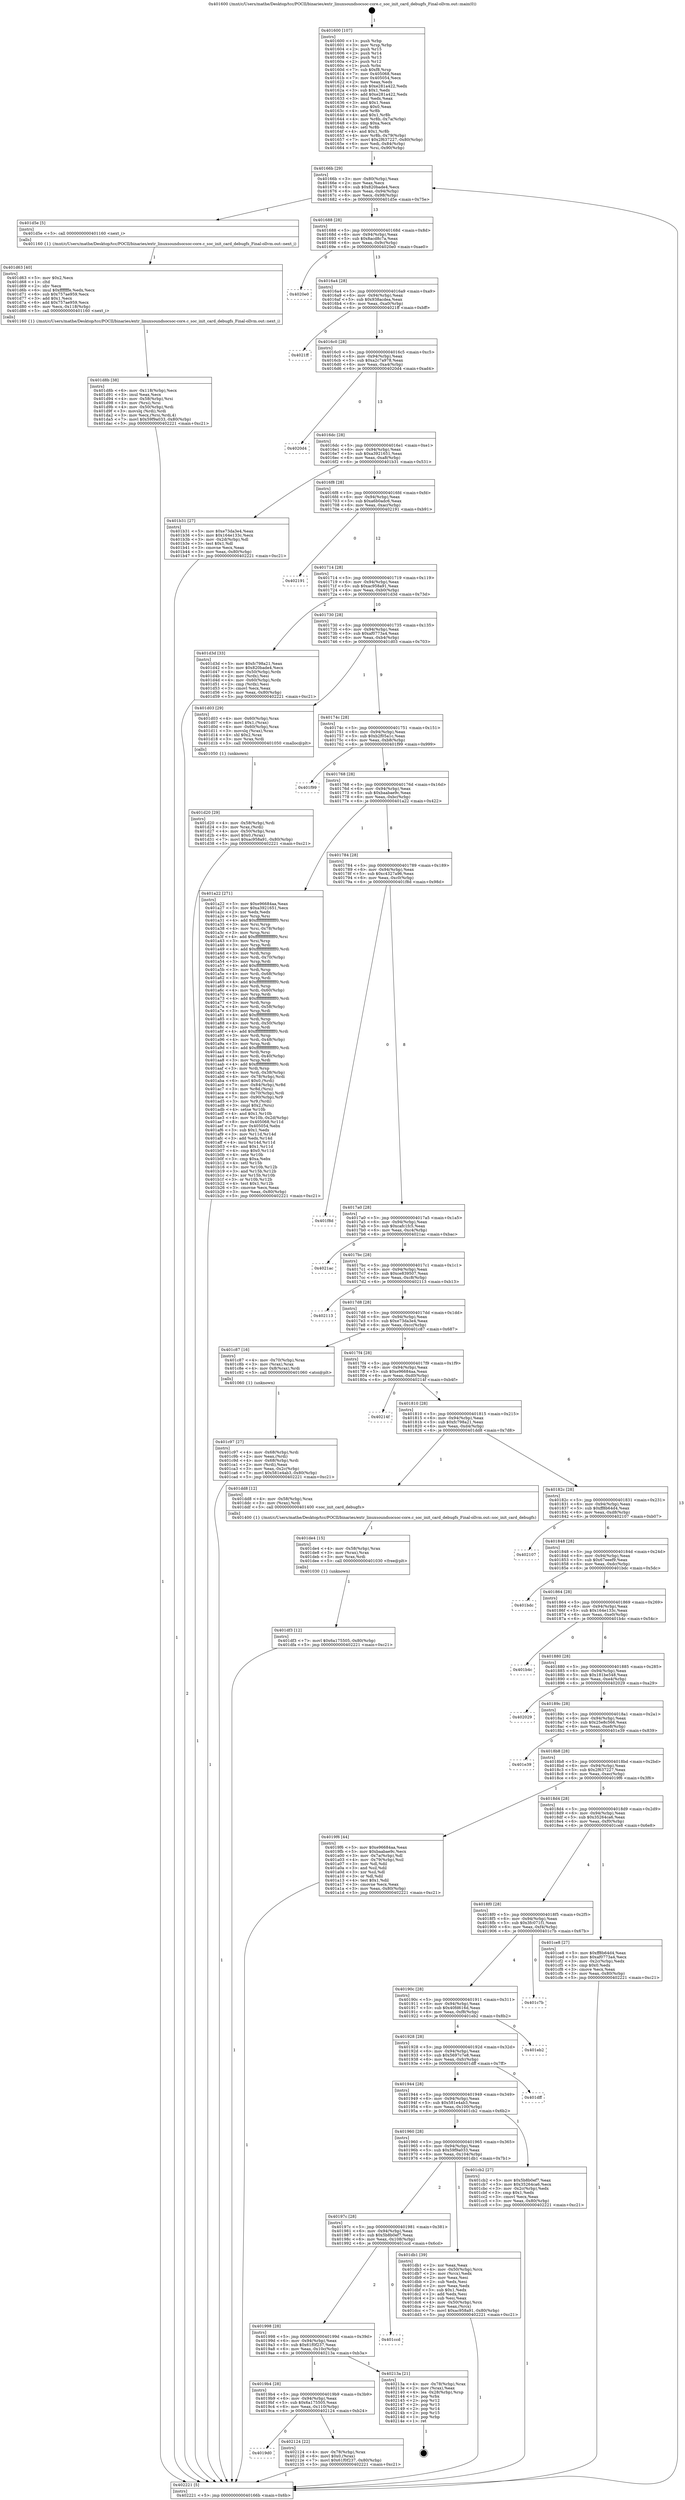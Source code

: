 digraph "0x401600" {
  label = "0x401600 (/mnt/c/Users/mathe/Desktop/tcc/POCII/binaries/extr_linuxsoundsocsoc-core.c_soc_init_card_debugfs_Final-ollvm.out::main(0))"
  labelloc = "t"
  node[shape=record]

  Entry [label="",width=0.3,height=0.3,shape=circle,fillcolor=black,style=filled]
  "0x40166b" [label="{
     0x40166b [29]\l
     | [instrs]\l
     &nbsp;&nbsp;0x40166b \<+3\>: mov -0x80(%rbp),%eax\l
     &nbsp;&nbsp;0x40166e \<+2\>: mov %eax,%ecx\l
     &nbsp;&nbsp;0x401670 \<+6\>: sub $0x820bade4,%ecx\l
     &nbsp;&nbsp;0x401676 \<+6\>: mov %eax,-0x94(%rbp)\l
     &nbsp;&nbsp;0x40167c \<+6\>: mov %ecx,-0x98(%rbp)\l
     &nbsp;&nbsp;0x401682 \<+6\>: je 0000000000401d5e \<main+0x75e\>\l
  }"]
  "0x401d5e" [label="{
     0x401d5e [5]\l
     | [instrs]\l
     &nbsp;&nbsp;0x401d5e \<+5\>: call 0000000000401160 \<next_i\>\l
     | [calls]\l
     &nbsp;&nbsp;0x401160 \{1\} (/mnt/c/Users/mathe/Desktop/tcc/POCII/binaries/extr_linuxsoundsocsoc-core.c_soc_init_card_debugfs_Final-ollvm.out::next_i)\l
  }"]
  "0x401688" [label="{
     0x401688 [28]\l
     | [instrs]\l
     &nbsp;&nbsp;0x401688 \<+5\>: jmp 000000000040168d \<main+0x8d\>\l
     &nbsp;&nbsp;0x40168d \<+6\>: mov -0x94(%rbp),%eax\l
     &nbsp;&nbsp;0x401693 \<+5\>: sub $0x8acd8c7a,%eax\l
     &nbsp;&nbsp;0x401698 \<+6\>: mov %eax,-0x9c(%rbp)\l
     &nbsp;&nbsp;0x40169e \<+6\>: je 00000000004020e0 \<main+0xae0\>\l
  }"]
  Exit [label="",width=0.3,height=0.3,shape=circle,fillcolor=black,style=filled,peripheries=2]
  "0x4020e0" [label="{
     0x4020e0\l
  }", style=dashed]
  "0x4016a4" [label="{
     0x4016a4 [28]\l
     | [instrs]\l
     &nbsp;&nbsp;0x4016a4 \<+5\>: jmp 00000000004016a9 \<main+0xa9\>\l
     &nbsp;&nbsp;0x4016a9 \<+6\>: mov -0x94(%rbp),%eax\l
     &nbsp;&nbsp;0x4016af \<+5\>: sub $0x938acdea,%eax\l
     &nbsp;&nbsp;0x4016b4 \<+6\>: mov %eax,-0xa0(%rbp)\l
     &nbsp;&nbsp;0x4016ba \<+6\>: je 00000000004021ff \<main+0xbff\>\l
  }"]
  "0x4019d0" [label="{
     0x4019d0\l
  }", style=dashed]
  "0x4021ff" [label="{
     0x4021ff\l
  }", style=dashed]
  "0x4016c0" [label="{
     0x4016c0 [28]\l
     | [instrs]\l
     &nbsp;&nbsp;0x4016c0 \<+5\>: jmp 00000000004016c5 \<main+0xc5\>\l
     &nbsp;&nbsp;0x4016c5 \<+6\>: mov -0x94(%rbp),%eax\l
     &nbsp;&nbsp;0x4016cb \<+5\>: sub $0xa2c7a978,%eax\l
     &nbsp;&nbsp;0x4016d0 \<+6\>: mov %eax,-0xa4(%rbp)\l
     &nbsp;&nbsp;0x4016d6 \<+6\>: je 00000000004020d4 \<main+0xad4\>\l
  }"]
  "0x402124" [label="{
     0x402124 [22]\l
     | [instrs]\l
     &nbsp;&nbsp;0x402124 \<+4\>: mov -0x78(%rbp),%rax\l
     &nbsp;&nbsp;0x402128 \<+6\>: movl $0x0,(%rax)\l
     &nbsp;&nbsp;0x40212e \<+7\>: movl $0x61f0f237,-0x80(%rbp)\l
     &nbsp;&nbsp;0x402135 \<+5\>: jmp 0000000000402221 \<main+0xc21\>\l
  }"]
  "0x4020d4" [label="{
     0x4020d4\l
  }", style=dashed]
  "0x4016dc" [label="{
     0x4016dc [28]\l
     | [instrs]\l
     &nbsp;&nbsp;0x4016dc \<+5\>: jmp 00000000004016e1 \<main+0xe1\>\l
     &nbsp;&nbsp;0x4016e1 \<+6\>: mov -0x94(%rbp),%eax\l
     &nbsp;&nbsp;0x4016e7 \<+5\>: sub $0xa3921651,%eax\l
     &nbsp;&nbsp;0x4016ec \<+6\>: mov %eax,-0xa8(%rbp)\l
     &nbsp;&nbsp;0x4016f2 \<+6\>: je 0000000000401b31 \<main+0x531\>\l
  }"]
  "0x4019b4" [label="{
     0x4019b4 [28]\l
     | [instrs]\l
     &nbsp;&nbsp;0x4019b4 \<+5\>: jmp 00000000004019b9 \<main+0x3b9\>\l
     &nbsp;&nbsp;0x4019b9 \<+6\>: mov -0x94(%rbp),%eax\l
     &nbsp;&nbsp;0x4019bf \<+5\>: sub $0x6a175505,%eax\l
     &nbsp;&nbsp;0x4019c4 \<+6\>: mov %eax,-0x110(%rbp)\l
     &nbsp;&nbsp;0x4019ca \<+6\>: je 0000000000402124 \<main+0xb24\>\l
  }"]
  "0x401b31" [label="{
     0x401b31 [27]\l
     | [instrs]\l
     &nbsp;&nbsp;0x401b31 \<+5\>: mov $0xe73da3e4,%eax\l
     &nbsp;&nbsp;0x401b36 \<+5\>: mov $0x164e133c,%ecx\l
     &nbsp;&nbsp;0x401b3b \<+3\>: mov -0x2d(%rbp),%dl\l
     &nbsp;&nbsp;0x401b3e \<+3\>: test $0x1,%dl\l
     &nbsp;&nbsp;0x401b41 \<+3\>: cmovne %ecx,%eax\l
     &nbsp;&nbsp;0x401b44 \<+3\>: mov %eax,-0x80(%rbp)\l
     &nbsp;&nbsp;0x401b47 \<+5\>: jmp 0000000000402221 \<main+0xc21\>\l
  }"]
  "0x4016f8" [label="{
     0x4016f8 [28]\l
     | [instrs]\l
     &nbsp;&nbsp;0x4016f8 \<+5\>: jmp 00000000004016fd \<main+0xfd\>\l
     &nbsp;&nbsp;0x4016fd \<+6\>: mov -0x94(%rbp),%eax\l
     &nbsp;&nbsp;0x401703 \<+5\>: sub $0xa6b0adc6,%eax\l
     &nbsp;&nbsp;0x401708 \<+6\>: mov %eax,-0xac(%rbp)\l
     &nbsp;&nbsp;0x40170e \<+6\>: je 0000000000402191 \<main+0xb91\>\l
  }"]
  "0x40213a" [label="{
     0x40213a [21]\l
     | [instrs]\l
     &nbsp;&nbsp;0x40213a \<+4\>: mov -0x78(%rbp),%rax\l
     &nbsp;&nbsp;0x40213e \<+2\>: mov (%rax),%eax\l
     &nbsp;&nbsp;0x402140 \<+4\>: lea -0x28(%rbp),%rsp\l
     &nbsp;&nbsp;0x402144 \<+1\>: pop %rbx\l
     &nbsp;&nbsp;0x402145 \<+2\>: pop %r12\l
     &nbsp;&nbsp;0x402147 \<+2\>: pop %r13\l
     &nbsp;&nbsp;0x402149 \<+2\>: pop %r14\l
     &nbsp;&nbsp;0x40214b \<+2\>: pop %r15\l
     &nbsp;&nbsp;0x40214d \<+1\>: pop %rbp\l
     &nbsp;&nbsp;0x40214e \<+1\>: ret\l
  }"]
  "0x402191" [label="{
     0x402191\l
  }", style=dashed]
  "0x401714" [label="{
     0x401714 [28]\l
     | [instrs]\l
     &nbsp;&nbsp;0x401714 \<+5\>: jmp 0000000000401719 \<main+0x119\>\l
     &nbsp;&nbsp;0x401719 \<+6\>: mov -0x94(%rbp),%eax\l
     &nbsp;&nbsp;0x40171f \<+5\>: sub $0xac958a91,%eax\l
     &nbsp;&nbsp;0x401724 \<+6\>: mov %eax,-0xb0(%rbp)\l
     &nbsp;&nbsp;0x40172a \<+6\>: je 0000000000401d3d \<main+0x73d\>\l
  }"]
  "0x401998" [label="{
     0x401998 [28]\l
     | [instrs]\l
     &nbsp;&nbsp;0x401998 \<+5\>: jmp 000000000040199d \<main+0x39d\>\l
     &nbsp;&nbsp;0x40199d \<+6\>: mov -0x94(%rbp),%eax\l
     &nbsp;&nbsp;0x4019a3 \<+5\>: sub $0x61f0f237,%eax\l
     &nbsp;&nbsp;0x4019a8 \<+6\>: mov %eax,-0x10c(%rbp)\l
     &nbsp;&nbsp;0x4019ae \<+6\>: je 000000000040213a \<main+0xb3a\>\l
  }"]
  "0x401d3d" [label="{
     0x401d3d [33]\l
     | [instrs]\l
     &nbsp;&nbsp;0x401d3d \<+5\>: mov $0xfc798a21,%eax\l
     &nbsp;&nbsp;0x401d42 \<+5\>: mov $0x820bade4,%ecx\l
     &nbsp;&nbsp;0x401d47 \<+4\>: mov -0x50(%rbp),%rdx\l
     &nbsp;&nbsp;0x401d4b \<+2\>: mov (%rdx),%esi\l
     &nbsp;&nbsp;0x401d4d \<+4\>: mov -0x60(%rbp),%rdx\l
     &nbsp;&nbsp;0x401d51 \<+2\>: cmp (%rdx),%esi\l
     &nbsp;&nbsp;0x401d53 \<+3\>: cmovl %ecx,%eax\l
     &nbsp;&nbsp;0x401d56 \<+3\>: mov %eax,-0x80(%rbp)\l
     &nbsp;&nbsp;0x401d59 \<+5\>: jmp 0000000000402221 \<main+0xc21\>\l
  }"]
  "0x401730" [label="{
     0x401730 [28]\l
     | [instrs]\l
     &nbsp;&nbsp;0x401730 \<+5\>: jmp 0000000000401735 \<main+0x135\>\l
     &nbsp;&nbsp;0x401735 \<+6\>: mov -0x94(%rbp),%eax\l
     &nbsp;&nbsp;0x40173b \<+5\>: sub $0xaf0773a4,%eax\l
     &nbsp;&nbsp;0x401740 \<+6\>: mov %eax,-0xb4(%rbp)\l
     &nbsp;&nbsp;0x401746 \<+6\>: je 0000000000401d03 \<main+0x703\>\l
  }"]
  "0x401ccd" [label="{
     0x401ccd\l
  }", style=dashed]
  "0x401d03" [label="{
     0x401d03 [29]\l
     | [instrs]\l
     &nbsp;&nbsp;0x401d03 \<+4\>: mov -0x60(%rbp),%rax\l
     &nbsp;&nbsp;0x401d07 \<+6\>: movl $0x1,(%rax)\l
     &nbsp;&nbsp;0x401d0d \<+4\>: mov -0x60(%rbp),%rax\l
     &nbsp;&nbsp;0x401d11 \<+3\>: movslq (%rax),%rax\l
     &nbsp;&nbsp;0x401d14 \<+4\>: shl $0x2,%rax\l
     &nbsp;&nbsp;0x401d18 \<+3\>: mov %rax,%rdi\l
     &nbsp;&nbsp;0x401d1b \<+5\>: call 0000000000401050 \<malloc@plt\>\l
     | [calls]\l
     &nbsp;&nbsp;0x401050 \{1\} (unknown)\l
  }"]
  "0x40174c" [label="{
     0x40174c [28]\l
     | [instrs]\l
     &nbsp;&nbsp;0x40174c \<+5\>: jmp 0000000000401751 \<main+0x151\>\l
     &nbsp;&nbsp;0x401751 \<+6\>: mov -0x94(%rbp),%eax\l
     &nbsp;&nbsp;0x401757 \<+5\>: sub $0xb2f05a1c,%eax\l
     &nbsp;&nbsp;0x40175c \<+6\>: mov %eax,-0xb8(%rbp)\l
     &nbsp;&nbsp;0x401762 \<+6\>: je 0000000000401f99 \<main+0x999\>\l
  }"]
  "0x401df3" [label="{
     0x401df3 [12]\l
     | [instrs]\l
     &nbsp;&nbsp;0x401df3 \<+7\>: movl $0x6a175505,-0x80(%rbp)\l
     &nbsp;&nbsp;0x401dfa \<+5\>: jmp 0000000000402221 \<main+0xc21\>\l
  }"]
  "0x401f99" [label="{
     0x401f99\l
  }", style=dashed]
  "0x401768" [label="{
     0x401768 [28]\l
     | [instrs]\l
     &nbsp;&nbsp;0x401768 \<+5\>: jmp 000000000040176d \<main+0x16d\>\l
     &nbsp;&nbsp;0x40176d \<+6\>: mov -0x94(%rbp),%eax\l
     &nbsp;&nbsp;0x401773 \<+5\>: sub $0xbaabae9c,%eax\l
     &nbsp;&nbsp;0x401778 \<+6\>: mov %eax,-0xbc(%rbp)\l
     &nbsp;&nbsp;0x40177e \<+6\>: je 0000000000401a22 \<main+0x422\>\l
  }"]
  "0x401de4" [label="{
     0x401de4 [15]\l
     | [instrs]\l
     &nbsp;&nbsp;0x401de4 \<+4\>: mov -0x58(%rbp),%rax\l
     &nbsp;&nbsp;0x401de8 \<+3\>: mov (%rax),%rax\l
     &nbsp;&nbsp;0x401deb \<+3\>: mov %rax,%rdi\l
     &nbsp;&nbsp;0x401dee \<+5\>: call 0000000000401030 \<free@plt\>\l
     | [calls]\l
     &nbsp;&nbsp;0x401030 \{1\} (unknown)\l
  }"]
  "0x401a22" [label="{
     0x401a22 [271]\l
     | [instrs]\l
     &nbsp;&nbsp;0x401a22 \<+5\>: mov $0xe96684aa,%eax\l
     &nbsp;&nbsp;0x401a27 \<+5\>: mov $0xa3921651,%ecx\l
     &nbsp;&nbsp;0x401a2c \<+2\>: xor %edx,%edx\l
     &nbsp;&nbsp;0x401a2e \<+3\>: mov %rsp,%rsi\l
     &nbsp;&nbsp;0x401a31 \<+4\>: add $0xfffffffffffffff0,%rsi\l
     &nbsp;&nbsp;0x401a35 \<+3\>: mov %rsi,%rsp\l
     &nbsp;&nbsp;0x401a38 \<+4\>: mov %rsi,-0x78(%rbp)\l
     &nbsp;&nbsp;0x401a3c \<+3\>: mov %rsp,%rsi\l
     &nbsp;&nbsp;0x401a3f \<+4\>: add $0xfffffffffffffff0,%rsi\l
     &nbsp;&nbsp;0x401a43 \<+3\>: mov %rsi,%rsp\l
     &nbsp;&nbsp;0x401a46 \<+3\>: mov %rsp,%rdi\l
     &nbsp;&nbsp;0x401a49 \<+4\>: add $0xfffffffffffffff0,%rdi\l
     &nbsp;&nbsp;0x401a4d \<+3\>: mov %rdi,%rsp\l
     &nbsp;&nbsp;0x401a50 \<+4\>: mov %rdi,-0x70(%rbp)\l
     &nbsp;&nbsp;0x401a54 \<+3\>: mov %rsp,%rdi\l
     &nbsp;&nbsp;0x401a57 \<+4\>: add $0xfffffffffffffff0,%rdi\l
     &nbsp;&nbsp;0x401a5b \<+3\>: mov %rdi,%rsp\l
     &nbsp;&nbsp;0x401a5e \<+4\>: mov %rdi,-0x68(%rbp)\l
     &nbsp;&nbsp;0x401a62 \<+3\>: mov %rsp,%rdi\l
     &nbsp;&nbsp;0x401a65 \<+4\>: add $0xfffffffffffffff0,%rdi\l
     &nbsp;&nbsp;0x401a69 \<+3\>: mov %rdi,%rsp\l
     &nbsp;&nbsp;0x401a6c \<+4\>: mov %rdi,-0x60(%rbp)\l
     &nbsp;&nbsp;0x401a70 \<+3\>: mov %rsp,%rdi\l
     &nbsp;&nbsp;0x401a73 \<+4\>: add $0xfffffffffffffff0,%rdi\l
     &nbsp;&nbsp;0x401a77 \<+3\>: mov %rdi,%rsp\l
     &nbsp;&nbsp;0x401a7a \<+4\>: mov %rdi,-0x58(%rbp)\l
     &nbsp;&nbsp;0x401a7e \<+3\>: mov %rsp,%rdi\l
     &nbsp;&nbsp;0x401a81 \<+4\>: add $0xfffffffffffffff0,%rdi\l
     &nbsp;&nbsp;0x401a85 \<+3\>: mov %rdi,%rsp\l
     &nbsp;&nbsp;0x401a88 \<+4\>: mov %rdi,-0x50(%rbp)\l
     &nbsp;&nbsp;0x401a8c \<+3\>: mov %rsp,%rdi\l
     &nbsp;&nbsp;0x401a8f \<+4\>: add $0xfffffffffffffff0,%rdi\l
     &nbsp;&nbsp;0x401a93 \<+3\>: mov %rdi,%rsp\l
     &nbsp;&nbsp;0x401a96 \<+4\>: mov %rdi,-0x48(%rbp)\l
     &nbsp;&nbsp;0x401a9a \<+3\>: mov %rsp,%rdi\l
     &nbsp;&nbsp;0x401a9d \<+4\>: add $0xfffffffffffffff0,%rdi\l
     &nbsp;&nbsp;0x401aa1 \<+3\>: mov %rdi,%rsp\l
     &nbsp;&nbsp;0x401aa4 \<+4\>: mov %rdi,-0x40(%rbp)\l
     &nbsp;&nbsp;0x401aa8 \<+3\>: mov %rsp,%rdi\l
     &nbsp;&nbsp;0x401aab \<+4\>: add $0xfffffffffffffff0,%rdi\l
     &nbsp;&nbsp;0x401aaf \<+3\>: mov %rdi,%rsp\l
     &nbsp;&nbsp;0x401ab2 \<+4\>: mov %rdi,-0x38(%rbp)\l
     &nbsp;&nbsp;0x401ab6 \<+4\>: mov -0x78(%rbp),%rdi\l
     &nbsp;&nbsp;0x401aba \<+6\>: movl $0x0,(%rdi)\l
     &nbsp;&nbsp;0x401ac0 \<+7\>: mov -0x84(%rbp),%r8d\l
     &nbsp;&nbsp;0x401ac7 \<+3\>: mov %r8d,(%rsi)\l
     &nbsp;&nbsp;0x401aca \<+4\>: mov -0x70(%rbp),%rdi\l
     &nbsp;&nbsp;0x401ace \<+7\>: mov -0x90(%rbp),%r9\l
     &nbsp;&nbsp;0x401ad5 \<+3\>: mov %r9,(%rdi)\l
     &nbsp;&nbsp;0x401ad8 \<+3\>: cmpl $0x2,(%rsi)\l
     &nbsp;&nbsp;0x401adb \<+4\>: setne %r10b\l
     &nbsp;&nbsp;0x401adf \<+4\>: and $0x1,%r10b\l
     &nbsp;&nbsp;0x401ae3 \<+4\>: mov %r10b,-0x2d(%rbp)\l
     &nbsp;&nbsp;0x401ae7 \<+8\>: mov 0x405068,%r11d\l
     &nbsp;&nbsp;0x401aef \<+7\>: mov 0x405054,%ebx\l
     &nbsp;&nbsp;0x401af6 \<+3\>: sub $0x1,%edx\l
     &nbsp;&nbsp;0x401af9 \<+3\>: mov %r11d,%r14d\l
     &nbsp;&nbsp;0x401afc \<+3\>: add %edx,%r14d\l
     &nbsp;&nbsp;0x401aff \<+4\>: imul %r14d,%r11d\l
     &nbsp;&nbsp;0x401b03 \<+4\>: and $0x1,%r11d\l
     &nbsp;&nbsp;0x401b07 \<+4\>: cmp $0x0,%r11d\l
     &nbsp;&nbsp;0x401b0b \<+4\>: sete %r10b\l
     &nbsp;&nbsp;0x401b0f \<+3\>: cmp $0xa,%ebx\l
     &nbsp;&nbsp;0x401b12 \<+4\>: setl %r15b\l
     &nbsp;&nbsp;0x401b16 \<+3\>: mov %r10b,%r12b\l
     &nbsp;&nbsp;0x401b19 \<+3\>: and %r15b,%r12b\l
     &nbsp;&nbsp;0x401b1c \<+3\>: xor %r15b,%r10b\l
     &nbsp;&nbsp;0x401b1f \<+3\>: or %r10b,%r12b\l
     &nbsp;&nbsp;0x401b22 \<+4\>: test $0x1,%r12b\l
     &nbsp;&nbsp;0x401b26 \<+3\>: cmovne %ecx,%eax\l
     &nbsp;&nbsp;0x401b29 \<+3\>: mov %eax,-0x80(%rbp)\l
     &nbsp;&nbsp;0x401b2c \<+5\>: jmp 0000000000402221 \<main+0xc21\>\l
  }"]
  "0x401784" [label="{
     0x401784 [28]\l
     | [instrs]\l
     &nbsp;&nbsp;0x401784 \<+5\>: jmp 0000000000401789 \<main+0x189\>\l
     &nbsp;&nbsp;0x401789 \<+6\>: mov -0x94(%rbp),%eax\l
     &nbsp;&nbsp;0x40178f \<+5\>: sub $0xc4327a96,%eax\l
     &nbsp;&nbsp;0x401794 \<+6\>: mov %eax,-0xc0(%rbp)\l
     &nbsp;&nbsp;0x40179a \<+6\>: je 0000000000401f8d \<main+0x98d\>\l
  }"]
  "0x40197c" [label="{
     0x40197c [28]\l
     | [instrs]\l
     &nbsp;&nbsp;0x40197c \<+5\>: jmp 0000000000401981 \<main+0x381\>\l
     &nbsp;&nbsp;0x401981 \<+6\>: mov -0x94(%rbp),%eax\l
     &nbsp;&nbsp;0x401987 \<+5\>: sub $0x5b8b0ef7,%eax\l
     &nbsp;&nbsp;0x40198c \<+6\>: mov %eax,-0x108(%rbp)\l
     &nbsp;&nbsp;0x401992 \<+6\>: je 0000000000401ccd \<main+0x6cd\>\l
  }"]
  "0x401f8d" [label="{
     0x401f8d\l
  }", style=dashed]
  "0x4017a0" [label="{
     0x4017a0 [28]\l
     | [instrs]\l
     &nbsp;&nbsp;0x4017a0 \<+5\>: jmp 00000000004017a5 \<main+0x1a5\>\l
     &nbsp;&nbsp;0x4017a5 \<+6\>: mov -0x94(%rbp),%eax\l
     &nbsp;&nbsp;0x4017ab \<+5\>: sub $0xcafc1fc5,%eax\l
     &nbsp;&nbsp;0x4017b0 \<+6\>: mov %eax,-0xc4(%rbp)\l
     &nbsp;&nbsp;0x4017b6 \<+6\>: je 00000000004021ac \<main+0xbac\>\l
  }"]
  "0x401db1" [label="{
     0x401db1 [39]\l
     | [instrs]\l
     &nbsp;&nbsp;0x401db1 \<+2\>: xor %eax,%eax\l
     &nbsp;&nbsp;0x401db3 \<+4\>: mov -0x50(%rbp),%rcx\l
     &nbsp;&nbsp;0x401db7 \<+2\>: mov (%rcx),%edx\l
     &nbsp;&nbsp;0x401db9 \<+2\>: mov %eax,%esi\l
     &nbsp;&nbsp;0x401dbb \<+2\>: sub %edx,%esi\l
     &nbsp;&nbsp;0x401dbd \<+2\>: mov %eax,%edx\l
     &nbsp;&nbsp;0x401dbf \<+3\>: sub $0x1,%edx\l
     &nbsp;&nbsp;0x401dc2 \<+2\>: add %edx,%esi\l
     &nbsp;&nbsp;0x401dc4 \<+2\>: sub %esi,%eax\l
     &nbsp;&nbsp;0x401dc6 \<+4\>: mov -0x50(%rbp),%rcx\l
     &nbsp;&nbsp;0x401dca \<+2\>: mov %eax,(%rcx)\l
     &nbsp;&nbsp;0x401dcc \<+7\>: movl $0xac958a91,-0x80(%rbp)\l
     &nbsp;&nbsp;0x401dd3 \<+5\>: jmp 0000000000402221 \<main+0xc21\>\l
  }"]
  "0x4021ac" [label="{
     0x4021ac\l
  }", style=dashed]
  "0x4017bc" [label="{
     0x4017bc [28]\l
     | [instrs]\l
     &nbsp;&nbsp;0x4017bc \<+5\>: jmp 00000000004017c1 \<main+0x1c1\>\l
     &nbsp;&nbsp;0x4017c1 \<+6\>: mov -0x94(%rbp),%eax\l
     &nbsp;&nbsp;0x4017c7 \<+5\>: sub $0xce839507,%eax\l
     &nbsp;&nbsp;0x4017cc \<+6\>: mov %eax,-0xc8(%rbp)\l
     &nbsp;&nbsp;0x4017d2 \<+6\>: je 0000000000402113 \<main+0xb13\>\l
  }"]
  "0x401d8b" [label="{
     0x401d8b [38]\l
     | [instrs]\l
     &nbsp;&nbsp;0x401d8b \<+6\>: mov -0x118(%rbp),%ecx\l
     &nbsp;&nbsp;0x401d91 \<+3\>: imul %eax,%ecx\l
     &nbsp;&nbsp;0x401d94 \<+4\>: mov -0x58(%rbp),%rsi\l
     &nbsp;&nbsp;0x401d98 \<+3\>: mov (%rsi),%rsi\l
     &nbsp;&nbsp;0x401d9b \<+4\>: mov -0x50(%rbp),%rdi\l
     &nbsp;&nbsp;0x401d9f \<+3\>: movslq (%rdi),%rdi\l
     &nbsp;&nbsp;0x401da2 \<+3\>: mov %ecx,(%rsi,%rdi,4)\l
     &nbsp;&nbsp;0x401da5 \<+7\>: movl $0x59f9a033,-0x80(%rbp)\l
     &nbsp;&nbsp;0x401dac \<+5\>: jmp 0000000000402221 \<main+0xc21\>\l
  }"]
  "0x402113" [label="{
     0x402113\l
  }", style=dashed]
  "0x4017d8" [label="{
     0x4017d8 [28]\l
     | [instrs]\l
     &nbsp;&nbsp;0x4017d8 \<+5\>: jmp 00000000004017dd \<main+0x1dd\>\l
     &nbsp;&nbsp;0x4017dd \<+6\>: mov -0x94(%rbp),%eax\l
     &nbsp;&nbsp;0x4017e3 \<+5\>: sub $0xe73da3e4,%eax\l
     &nbsp;&nbsp;0x4017e8 \<+6\>: mov %eax,-0xcc(%rbp)\l
     &nbsp;&nbsp;0x4017ee \<+6\>: je 0000000000401c87 \<main+0x687\>\l
  }"]
  "0x401d63" [label="{
     0x401d63 [40]\l
     | [instrs]\l
     &nbsp;&nbsp;0x401d63 \<+5\>: mov $0x2,%ecx\l
     &nbsp;&nbsp;0x401d68 \<+1\>: cltd\l
     &nbsp;&nbsp;0x401d69 \<+2\>: idiv %ecx\l
     &nbsp;&nbsp;0x401d6b \<+6\>: imul $0xfffffffe,%edx,%ecx\l
     &nbsp;&nbsp;0x401d71 \<+6\>: sub $0x757ae959,%ecx\l
     &nbsp;&nbsp;0x401d77 \<+3\>: add $0x1,%ecx\l
     &nbsp;&nbsp;0x401d7a \<+6\>: add $0x757ae959,%ecx\l
     &nbsp;&nbsp;0x401d80 \<+6\>: mov %ecx,-0x118(%rbp)\l
     &nbsp;&nbsp;0x401d86 \<+5\>: call 0000000000401160 \<next_i\>\l
     | [calls]\l
     &nbsp;&nbsp;0x401160 \{1\} (/mnt/c/Users/mathe/Desktop/tcc/POCII/binaries/extr_linuxsoundsocsoc-core.c_soc_init_card_debugfs_Final-ollvm.out::next_i)\l
  }"]
  "0x401c87" [label="{
     0x401c87 [16]\l
     | [instrs]\l
     &nbsp;&nbsp;0x401c87 \<+4\>: mov -0x70(%rbp),%rax\l
     &nbsp;&nbsp;0x401c8b \<+3\>: mov (%rax),%rax\l
     &nbsp;&nbsp;0x401c8e \<+4\>: mov 0x8(%rax),%rdi\l
     &nbsp;&nbsp;0x401c92 \<+5\>: call 0000000000401060 \<atoi@plt\>\l
     | [calls]\l
     &nbsp;&nbsp;0x401060 \{1\} (unknown)\l
  }"]
  "0x4017f4" [label="{
     0x4017f4 [28]\l
     | [instrs]\l
     &nbsp;&nbsp;0x4017f4 \<+5\>: jmp 00000000004017f9 \<main+0x1f9\>\l
     &nbsp;&nbsp;0x4017f9 \<+6\>: mov -0x94(%rbp),%eax\l
     &nbsp;&nbsp;0x4017ff \<+5\>: sub $0xe96684aa,%eax\l
     &nbsp;&nbsp;0x401804 \<+6\>: mov %eax,-0xd0(%rbp)\l
     &nbsp;&nbsp;0x40180a \<+6\>: je 000000000040214f \<main+0xb4f\>\l
  }"]
  "0x401d20" [label="{
     0x401d20 [29]\l
     | [instrs]\l
     &nbsp;&nbsp;0x401d20 \<+4\>: mov -0x58(%rbp),%rdi\l
     &nbsp;&nbsp;0x401d24 \<+3\>: mov %rax,(%rdi)\l
     &nbsp;&nbsp;0x401d27 \<+4\>: mov -0x50(%rbp),%rax\l
     &nbsp;&nbsp;0x401d2b \<+6\>: movl $0x0,(%rax)\l
     &nbsp;&nbsp;0x401d31 \<+7\>: movl $0xac958a91,-0x80(%rbp)\l
     &nbsp;&nbsp;0x401d38 \<+5\>: jmp 0000000000402221 \<main+0xc21\>\l
  }"]
  "0x40214f" [label="{
     0x40214f\l
  }", style=dashed]
  "0x401810" [label="{
     0x401810 [28]\l
     | [instrs]\l
     &nbsp;&nbsp;0x401810 \<+5\>: jmp 0000000000401815 \<main+0x215\>\l
     &nbsp;&nbsp;0x401815 \<+6\>: mov -0x94(%rbp),%eax\l
     &nbsp;&nbsp;0x40181b \<+5\>: sub $0xfc798a21,%eax\l
     &nbsp;&nbsp;0x401820 \<+6\>: mov %eax,-0xd4(%rbp)\l
     &nbsp;&nbsp;0x401826 \<+6\>: je 0000000000401dd8 \<main+0x7d8\>\l
  }"]
  "0x401960" [label="{
     0x401960 [28]\l
     | [instrs]\l
     &nbsp;&nbsp;0x401960 \<+5\>: jmp 0000000000401965 \<main+0x365\>\l
     &nbsp;&nbsp;0x401965 \<+6\>: mov -0x94(%rbp),%eax\l
     &nbsp;&nbsp;0x40196b \<+5\>: sub $0x59f9a033,%eax\l
     &nbsp;&nbsp;0x401970 \<+6\>: mov %eax,-0x104(%rbp)\l
     &nbsp;&nbsp;0x401976 \<+6\>: je 0000000000401db1 \<main+0x7b1\>\l
  }"]
  "0x401dd8" [label="{
     0x401dd8 [12]\l
     | [instrs]\l
     &nbsp;&nbsp;0x401dd8 \<+4\>: mov -0x58(%rbp),%rax\l
     &nbsp;&nbsp;0x401ddc \<+3\>: mov (%rax),%rdi\l
     &nbsp;&nbsp;0x401ddf \<+5\>: call 0000000000401400 \<soc_init_card_debugfs\>\l
     | [calls]\l
     &nbsp;&nbsp;0x401400 \{1\} (/mnt/c/Users/mathe/Desktop/tcc/POCII/binaries/extr_linuxsoundsocsoc-core.c_soc_init_card_debugfs_Final-ollvm.out::soc_init_card_debugfs)\l
  }"]
  "0x40182c" [label="{
     0x40182c [28]\l
     | [instrs]\l
     &nbsp;&nbsp;0x40182c \<+5\>: jmp 0000000000401831 \<main+0x231\>\l
     &nbsp;&nbsp;0x401831 \<+6\>: mov -0x94(%rbp),%eax\l
     &nbsp;&nbsp;0x401837 \<+5\>: sub $0xff8b64d4,%eax\l
     &nbsp;&nbsp;0x40183c \<+6\>: mov %eax,-0xd8(%rbp)\l
     &nbsp;&nbsp;0x401842 \<+6\>: je 0000000000402107 \<main+0xb07\>\l
  }"]
  "0x401cb2" [label="{
     0x401cb2 [27]\l
     | [instrs]\l
     &nbsp;&nbsp;0x401cb2 \<+5\>: mov $0x5b8b0ef7,%eax\l
     &nbsp;&nbsp;0x401cb7 \<+5\>: mov $0x35264ca6,%ecx\l
     &nbsp;&nbsp;0x401cbc \<+3\>: mov -0x2c(%rbp),%edx\l
     &nbsp;&nbsp;0x401cbf \<+3\>: cmp $0x1,%edx\l
     &nbsp;&nbsp;0x401cc2 \<+3\>: cmovl %ecx,%eax\l
     &nbsp;&nbsp;0x401cc5 \<+3\>: mov %eax,-0x80(%rbp)\l
     &nbsp;&nbsp;0x401cc8 \<+5\>: jmp 0000000000402221 \<main+0xc21\>\l
  }"]
  "0x402107" [label="{
     0x402107\l
  }", style=dashed]
  "0x401848" [label="{
     0x401848 [28]\l
     | [instrs]\l
     &nbsp;&nbsp;0x401848 \<+5\>: jmp 000000000040184d \<main+0x24d\>\l
     &nbsp;&nbsp;0x40184d \<+6\>: mov -0x94(%rbp),%eax\l
     &nbsp;&nbsp;0x401853 \<+5\>: sub $0x67eeef9,%eax\l
     &nbsp;&nbsp;0x401858 \<+6\>: mov %eax,-0xdc(%rbp)\l
     &nbsp;&nbsp;0x40185e \<+6\>: je 0000000000401bdc \<main+0x5dc\>\l
  }"]
  "0x401944" [label="{
     0x401944 [28]\l
     | [instrs]\l
     &nbsp;&nbsp;0x401944 \<+5\>: jmp 0000000000401949 \<main+0x349\>\l
     &nbsp;&nbsp;0x401949 \<+6\>: mov -0x94(%rbp),%eax\l
     &nbsp;&nbsp;0x40194f \<+5\>: sub $0x581e4ab3,%eax\l
     &nbsp;&nbsp;0x401954 \<+6\>: mov %eax,-0x100(%rbp)\l
     &nbsp;&nbsp;0x40195a \<+6\>: je 0000000000401cb2 \<main+0x6b2\>\l
  }"]
  "0x401bdc" [label="{
     0x401bdc\l
  }", style=dashed]
  "0x401864" [label="{
     0x401864 [28]\l
     | [instrs]\l
     &nbsp;&nbsp;0x401864 \<+5\>: jmp 0000000000401869 \<main+0x269\>\l
     &nbsp;&nbsp;0x401869 \<+6\>: mov -0x94(%rbp),%eax\l
     &nbsp;&nbsp;0x40186f \<+5\>: sub $0x164e133c,%eax\l
     &nbsp;&nbsp;0x401874 \<+6\>: mov %eax,-0xe0(%rbp)\l
     &nbsp;&nbsp;0x40187a \<+6\>: je 0000000000401b4c \<main+0x54c\>\l
  }"]
  "0x401dff" [label="{
     0x401dff\l
  }", style=dashed]
  "0x401b4c" [label="{
     0x401b4c\l
  }", style=dashed]
  "0x401880" [label="{
     0x401880 [28]\l
     | [instrs]\l
     &nbsp;&nbsp;0x401880 \<+5\>: jmp 0000000000401885 \<main+0x285\>\l
     &nbsp;&nbsp;0x401885 \<+6\>: mov -0x94(%rbp),%eax\l
     &nbsp;&nbsp;0x40188b \<+5\>: sub $0x181be548,%eax\l
     &nbsp;&nbsp;0x401890 \<+6\>: mov %eax,-0xe4(%rbp)\l
     &nbsp;&nbsp;0x401896 \<+6\>: je 0000000000402029 \<main+0xa29\>\l
  }"]
  "0x401928" [label="{
     0x401928 [28]\l
     | [instrs]\l
     &nbsp;&nbsp;0x401928 \<+5\>: jmp 000000000040192d \<main+0x32d\>\l
     &nbsp;&nbsp;0x40192d \<+6\>: mov -0x94(%rbp),%eax\l
     &nbsp;&nbsp;0x401933 \<+5\>: sub $0x5697c7e8,%eax\l
     &nbsp;&nbsp;0x401938 \<+6\>: mov %eax,-0xfc(%rbp)\l
     &nbsp;&nbsp;0x40193e \<+6\>: je 0000000000401dff \<main+0x7ff\>\l
  }"]
  "0x402029" [label="{
     0x402029\l
  }", style=dashed]
  "0x40189c" [label="{
     0x40189c [28]\l
     | [instrs]\l
     &nbsp;&nbsp;0x40189c \<+5\>: jmp 00000000004018a1 \<main+0x2a1\>\l
     &nbsp;&nbsp;0x4018a1 \<+6\>: mov -0x94(%rbp),%eax\l
     &nbsp;&nbsp;0x4018a7 \<+5\>: sub $0x25e8c566,%eax\l
     &nbsp;&nbsp;0x4018ac \<+6\>: mov %eax,-0xe8(%rbp)\l
     &nbsp;&nbsp;0x4018b2 \<+6\>: je 0000000000401e39 \<main+0x839\>\l
  }"]
  "0x401eb2" [label="{
     0x401eb2\l
  }", style=dashed]
  "0x401e39" [label="{
     0x401e39\l
  }", style=dashed]
  "0x4018b8" [label="{
     0x4018b8 [28]\l
     | [instrs]\l
     &nbsp;&nbsp;0x4018b8 \<+5\>: jmp 00000000004018bd \<main+0x2bd\>\l
     &nbsp;&nbsp;0x4018bd \<+6\>: mov -0x94(%rbp),%eax\l
     &nbsp;&nbsp;0x4018c3 \<+5\>: sub $0x2f637227,%eax\l
     &nbsp;&nbsp;0x4018c8 \<+6\>: mov %eax,-0xec(%rbp)\l
     &nbsp;&nbsp;0x4018ce \<+6\>: je 00000000004019f6 \<main+0x3f6\>\l
  }"]
  "0x40190c" [label="{
     0x40190c [28]\l
     | [instrs]\l
     &nbsp;&nbsp;0x40190c \<+5\>: jmp 0000000000401911 \<main+0x311\>\l
     &nbsp;&nbsp;0x401911 \<+6\>: mov -0x94(%rbp),%eax\l
     &nbsp;&nbsp;0x401917 \<+5\>: sub $0x40fd616d,%eax\l
     &nbsp;&nbsp;0x40191c \<+6\>: mov %eax,-0xf8(%rbp)\l
     &nbsp;&nbsp;0x401922 \<+6\>: je 0000000000401eb2 \<main+0x8b2\>\l
  }"]
  "0x4019f6" [label="{
     0x4019f6 [44]\l
     | [instrs]\l
     &nbsp;&nbsp;0x4019f6 \<+5\>: mov $0xe96684aa,%eax\l
     &nbsp;&nbsp;0x4019fb \<+5\>: mov $0xbaabae9c,%ecx\l
     &nbsp;&nbsp;0x401a00 \<+3\>: mov -0x7a(%rbp),%dl\l
     &nbsp;&nbsp;0x401a03 \<+4\>: mov -0x79(%rbp),%sil\l
     &nbsp;&nbsp;0x401a07 \<+3\>: mov %dl,%dil\l
     &nbsp;&nbsp;0x401a0a \<+3\>: and %sil,%dil\l
     &nbsp;&nbsp;0x401a0d \<+3\>: xor %sil,%dl\l
     &nbsp;&nbsp;0x401a10 \<+3\>: or %dl,%dil\l
     &nbsp;&nbsp;0x401a13 \<+4\>: test $0x1,%dil\l
     &nbsp;&nbsp;0x401a17 \<+3\>: cmovne %ecx,%eax\l
     &nbsp;&nbsp;0x401a1a \<+3\>: mov %eax,-0x80(%rbp)\l
     &nbsp;&nbsp;0x401a1d \<+5\>: jmp 0000000000402221 \<main+0xc21\>\l
  }"]
  "0x4018d4" [label="{
     0x4018d4 [28]\l
     | [instrs]\l
     &nbsp;&nbsp;0x4018d4 \<+5\>: jmp 00000000004018d9 \<main+0x2d9\>\l
     &nbsp;&nbsp;0x4018d9 \<+6\>: mov -0x94(%rbp),%eax\l
     &nbsp;&nbsp;0x4018df \<+5\>: sub $0x35264ca6,%eax\l
     &nbsp;&nbsp;0x4018e4 \<+6\>: mov %eax,-0xf0(%rbp)\l
     &nbsp;&nbsp;0x4018ea \<+6\>: je 0000000000401ce8 \<main+0x6e8\>\l
  }"]
  "0x402221" [label="{
     0x402221 [5]\l
     | [instrs]\l
     &nbsp;&nbsp;0x402221 \<+5\>: jmp 000000000040166b \<main+0x6b\>\l
  }"]
  "0x401600" [label="{
     0x401600 [107]\l
     | [instrs]\l
     &nbsp;&nbsp;0x401600 \<+1\>: push %rbp\l
     &nbsp;&nbsp;0x401601 \<+3\>: mov %rsp,%rbp\l
     &nbsp;&nbsp;0x401604 \<+2\>: push %r15\l
     &nbsp;&nbsp;0x401606 \<+2\>: push %r14\l
     &nbsp;&nbsp;0x401608 \<+2\>: push %r13\l
     &nbsp;&nbsp;0x40160a \<+2\>: push %r12\l
     &nbsp;&nbsp;0x40160c \<+1\>: push %rbx\l
     &nbsp;&nbsp;0x40160d \<+7\>: sub $0xf8,%rsp\l
     &nbsp;&nbsp;0x401614 \<+7\>: mov 0x405068,%eax\l
     &nbsp;&nbsp;0x40161b \<+7\>: mov 0x405054,%ecx\l
     &nbsp;&nbsp;0x401622 \<+2\>: mov %eax,%edx\l
     &nbsp;&nbsp;0x401624 \<+6\>: sub $0xe281a422,%edx\l
     &nbsp;&nbsp;0x40162a \<+3\>: sub $0x1,%edx\l
     &nbsp;&nbsp;0x40162d \<+6\>: add $0xe281a422,%edx\l
     &nbsp;&nbsp;0x401633 \<+3\>: imul %edx,%eax\l
     &nbsp;&nbsp;0x401636 \<+3\>: and $0x1,%eax\l
     &nbsp;&nbsp;0x401639 \<+3\>: cmp $0x0,%eax\l
     &nbsp;&nbsp;0x40163c \<+4\>: sete %r8b\l
     &nbsp;&nbsp;0x401640 \<+4\>: and $0x1,%r8b\l
     &nbsp;&nbsp;0x401644 \<+4\>: mov %r8b,-0x7a(%rbp)\l
     &nbsp;&nbsp;0x401648 \<+3\>: cmp $0xa,%ecx\l
     &nbsp;&nbsp;0x40164b \<+4\>: setl %r8b\l
     &nbsp;&nbsp;0x40164f \<+4\>: and $0x1,%r8b\l
     &nbsp;&nbsp;0x401653 \<+4\>: mov %r8b,-0x79(%rbp)\l
     &nbsp;&nbsp;0x401657 \<+7\>: movl $0x2f637227,-0x80(%rbp)\l
     &nbsp;&nbsp;0x40165e \<+6\>: mov %edi,-0x84(%rbp)\l
     &nbsp;&nbsp;0x401664 \<+7\>: mov %rsi,-0x90(%rbp)\l
  }"]
  "0x401c7b" [label="{
     0x401c7b\l
  }", style=dashed]
  "0x401c97" [label="{
     0x401c97 [27]\l
     | [instrs]\l
     &nbsp;&nbsp;0x401c97 \<+4\>: mov -0x68(%rbp),%rdi\l
     &nbsp;&nbsp;0x401c9b \<+2\>: mov %eax,(%rdi)\l
     &nbsp;&nbsp;0x401c9d \<+4\>: mov -0x68(%rbp),%rdi\l
     &nbsp;&nbsp;0x401ca1 \<+2\>: mov (%rdi),%eax\l
     &nbsp;&nbsp;0x401ca3 \<+3\>: mov %eax,-0x2c(%rbp)\l
     &nbsp;&nbsp;0x401ca6 \<+7\>: movl $0x581e4ab3,-0x80(%rbp)\l
     &nbsp;&nbsp;0x401cad \<+5\>: jmp 0000000000402221 \<main+0xc21\>\l
  }"]
  "0x4018f0" [label="{
     0x4018f0 [28]\l
     | [instrs]\l
     &nbsp;&nbsp;0x4018f0 \<+5\>: jmp 00000000004018f5 \<main+0x2f5\>\l
     &nbsp;&nbsp;0x4018f5 \<+6\>: mov -0x94(%rbp),%eax\l
     &nbsp;&nbsp;0x4018fb \<+5\>: sub $0x3fc071f1,%eax\l
     &nbsp;&nbsp;0x401900 \<+6\>: mov %eax,-0xf4(%rbp)\l
     &nbsp;&nbsp;0x401906 \<+6\>: je 0000000000401c7b \<main+0x67b\>\l
  }"]
  "0x401ce8" [label="{
     0x401ce8 [27]\l
     | [instrs]\l
     &nbsp;&nbsp;0x401ce8 \<+5\>: mov $0xff8b64d4,%eax\l
     &nbsp;&nbsp;0x401ced \<+5\>: mov $0xaf0773a4,%ecx\l
     &nbsp;&nbsp;0x401cf2 \<+3\>: mov -0x2c(%rbp),%edx\l
     &nbsp;&nbsp;0x401cf5 \<+3\>: cmp $0x0,%edx\l
     &nbsp;&nbsp;0x401cf8 \<+3\>: cmove %ecx,%eax\l
     &nbsp;&nbsp;0x401cfb \<+3\>: mov %eax,-0x80(%rbp)\l
     &nbsp;&nbsp;0x401cfe \<+5\>: jmp 0000000000402221 \<main+0xc21\>\l
  }"]
  Entry -> "0x401600" [label=" 1"]
  "0x40166b" -> "0x401d5e" [label=" 1"]
  "0x40166b" -> "0x401688" [label=" 13"]
  "0x40213a" -> Exit [label=" 1"]
  "0x401688" -> "0x4020e0" [label=" 0"]
  "0x401688" -> "0x4016a4" [label=" 13"]
  "0x402124" -> "0x402221" [label=" 1"]
  "0x4016a4" -> "0x4021ff" [label=" 0"]
  "0x4016a4" -> "0x4016c0" [label=" 13"]
  "0x4019b4" -> "0x4019d0" [label=" 0"]
  "0x4016c0" -> "0x4020d4" [label=" 0"]
  "0x4016c0" -> "0x4016dc" [label=" 13"]
  "0x4019b4" -> "0x402124" [label=" 1"]
  "0x4016dc" -> "0x401b31" [label=" 1"]
  "0x4016dc" -> "0x4016f8" [label=" 12"]
  "0x401998" -> "0x4019b4" [label=" 1"]
  "0x4016f8" -> "0x402191" [label=" 0"]
  "0x4016f8" -> "0x401714" [label=" 12"]
  "0x401998" -> "0x40213a" [label=" 1"]
  "0x401714" -> "0x401d3d" [label=" 2"]
  "0x401714" -> "0x401730" [label=" 10"]
  "0x40197c" -> "0x401998" [label=" 2"]
  "0x401730" -> "0x401d03" [label=" 1"]
  "0x401730" -> "0x40174c" [label=" 9"]
  "0x40197c" -> "0x401ccd" [label=" 0"]
  "0x40174c" -> "0x401f99" [label=" 0"]
  "0x40174c" -> "0x401768" [label=" 9"]
  "0x401df3" -> "0x402221" [label=" 1"]
  "0x401768" -> "0x401a22" [label=" 1"]
  "0x401768" -> "0x401784" [label=" 8"]
  "0x401de4" -> "0x401df3" [label=" 1"]
  "0x401784" -> "0x401f8d" [label=" 0"]
  "0x401784" -> "0x4017a0" [label=" 8"]
  "0x401dd8" -> "0x401de4" [label=" 1"]
  "0x4017a0" -> "0x4021ac" [label=" 0"]
  "0x4017a0" -> "0x4017bc" [label=" 8"]
  "0x401db1" -> "0x402221" [label=" 1"]
  "0x4017bc" -> "0x402113" [label=" 0"]
  "0x4017bc" -> "0x4017d8" [label=" 8"]
  "0x401960" -> "0x401db1" [label=" 1"]
  "0x4017d8" -> "0x401c87" [label=" 1"]
  "0x4017d8" -> "0x4017f4" [label=" 7"]
  "0x401960" -> "0x40197c" [label=" 2"]
  "0x4017f4" -> "0x40214f" [label=" 0"]
  "0x4017f4" -> "0x401810" [label=" 7"]
  "0x401d8b" -> "0x402221" [label=" 1"]
  "0x401810" -> "0x401dd8" [label=" 1"]
  "0x401810" -> "0x40182c" [label=" 6"]
  "0x401d63" -> "0x401d8b" [label=" 1"]
  "0x40182c" -> "0x402107" [label=" 0"]
  "0x40182c" -> "0x401848" [label=" 6"]
  "0x401d5e" -> "0x401d63" [label=" 1"]
  "0x401848" -> "0x401bdc" [label=" 0"]
  "0x401848" -> "0x401864" [label=" 6"]
  "0x401d20" -> "0x402221" [label=" 1"]
  "0x401864" -> "0x401b4c" [label=" 0"]
  "0x401864" -> "0x401880" [label=" 6"]
  "0x401d03" -> "0x401d20" [label=" 1"]
  "0x401880" -> "0x402029" [label=" 0"]
  "0x401880" -> "0x40189c" [label=" 6"]
  "0x401cb2" -> "0x402221" [label=" 1"]
  "0x40189c" -> "0x401e39" [label=" 0"]
  "0x40189c" -> "0x4018b8" [label=" 6"]
  "0x401944" -> "0x401960" [label=" 3"]
  "0x4018b8" -> "0x4019f6" [label=" 1"]
  "0x4018b8" -> "0x4018d4" [label=" 5"]
  "0x4019f6" -> "0x402221" [label=" 1"]
  "0x401600" -> "0x40166b" [label=" 1"]
  "0x402221" -> "0x40166b" [label=" 13"]
  "0x401d3d" -> "0x402221" [label=" 2"]
  "0x401a22" -> "0x402221" [label=" 1"]
  "0x401b31" -> "0x402221" [label=" 1"]
  "0x401c87" -> "0x401c97" [label=" 1"]
  "0x401c97" -> "0x402221" [label=" 1"]
  "0x401928" -> "0x401944" [label=" 4"]
  "0x4018d4" -> "0x401ce8" [label=" 1"]
  "0x4018d4" -> "0x4018f0" [label=" 4"]
  "0x401928" -> "0x401dff" [label=" 0"]
  "0x4018f0" -> "0x401c7b" [label=" 0"]
  "0x4018f0" -> "0x40190c" [label=" 4"]
  "0x401944" -> "0x401cb2" [label=" 1"]
  "0x40190c" -> "0x401eb2" [label=" 0"]
  "0x40190c" -> "0x401928" [label=" 4"]
  "0x401ce8" -> "0x402221" [label=" 1"]
}

